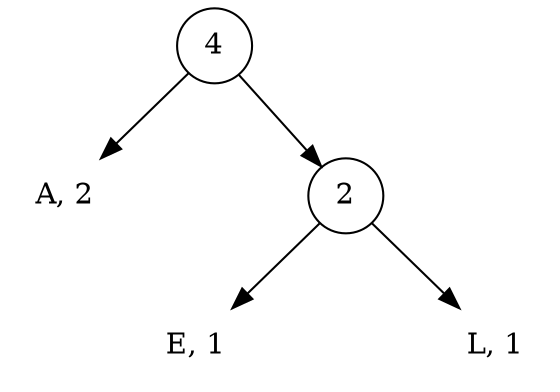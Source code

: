 digraph G{
	margin="0"
	node[shape=plaintext]
	a4[shape=circle, label="4", style=filled, fillcolor=white, fontcolor=black];
	alA2[label="A, 2", style=filled, fillcolor=white, fontcolor=black];
	ar2[shape=circle, label="2", style=filled, fillcolor=white, fontcolor=black];
	arlE1[label="E, 1", style=filled, fillcolor=white, fontcolor=black];
	arrL1[label="L, 1", style=filled, fillcolor=white, fontcolor=black];
	nilarm2[label="", style=invis];
	ar2->arlE1
	ar2->nilarm2[style=invis];
	ar2->arrL1
	{rank=same arlE1->nilarm2->arrL1[style=invis]}
	nilam4[label="", style=invis];
	a4->alA2
	a4->nilam4[style=invis];
	a4->ar2
	{rank=same alA2->nilam4->ar2[style=invis]}
}